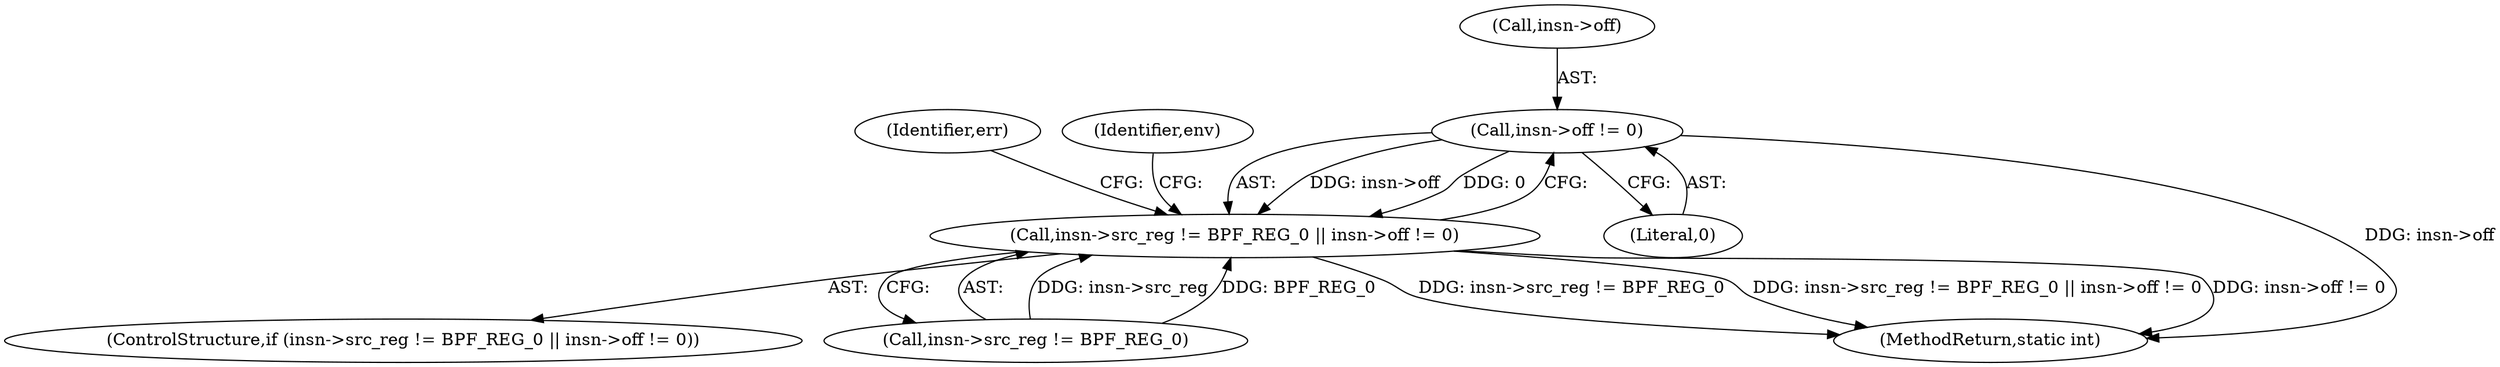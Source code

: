 digraph "0_linux_0c17d1d2c61936401f4702e1846e2c19b200f958_0@pointer" {
"1000510" [label="(Call,insn->off != 0)"];
"1000504" [label="(Call,insn->src_reg != BPF_REG_0 || insn->off != 0)"];
"1000514" [label="(Literal,0)"];
"1000504" [label="(Call,insn->src_reg != BPF_REG_0 || insn->off != 0)"];
"1000505" [label="(Call,insn->src_reg != BPF_REG_0)"];
"1000503" [label="(ControlStructure,if (insn->src_reg != BPF_REG_0 || insn->off != 0))"];
"1000511" [label="(Call,insn->off)"];
"1000523" [label="(Identifier,err)"];
"1000634" [label="(MethodReturn,static int)"];
"1000510" [label="(Call,insn->off != 0)"];
"1000517" [label="(Identifier,env)"];
"1000510" -> "1000504"  [label="AST: "];
"1000510" -> "1000514"  [label="CFG: "];
"1000511" -> "1000510"  [label="AST: "];
"1000514" -> "1000510"  [label="AST: "];
"1000504" -> "1000510"  [label="CFG: "];
"1000510" -> "1000634"  [label="DDG: insn->off"];
"1000510" -> "1000504"  [label="DDG: insn->off"];
"1000510" -> "1000504"  [label="DDG: 0"];
"1000504" -> "1000503"  [label="AST: "];
"1000504" -> "1000505"  [label="CFG: "];
"1000505" -> "1000504"  [label="AST: "];
"1000517" -> "1000504"  [label="CFG: "];
"1000523" -> "1000504"  [label="CFG: "];
"1000504" -> "1000634"  [label="DDG: insn->src_reg != BPF_REG_0"];
"1000504" -> "1000634"  [label="DDG: insn->src_reg != BPF_REG_0 || insn->off != 0"];
"1000504" -> "1000634"  [label="DDG: insn->off != 0"];
"1000505" -> "1000504"  [label="DDG: insn->src_reg"];
"1000505" -> "1000504"  [label="DDG: BPF_REG_0"];
}
